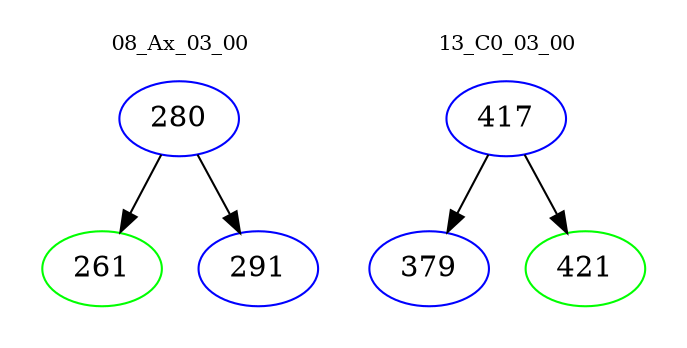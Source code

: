 digraph{
subgraph cluster_0 {
color = white
label = "08_Ax_03_00";
fontsize=10;
T0_280 [label="280", color="blue"]
T0_280 -> T0_261 [color="black"]
T0_261 [label="261", color="green"]
T0_280 -> T0_291 [color="black"]
T0_291 [label="291", color="blue"]
}
subgraph cluster_1 {
color = white
label = "13_C0_03_00";
fontsize=10;
T1_417 [label="417", color="blue"]
T1_417 -> T1_379 [color="black"]
T1_379 [label="379", color="blue"]
T1_417 -> T1_421 [color="black"]
T1_421 [label="421", color="green"]
}
}
